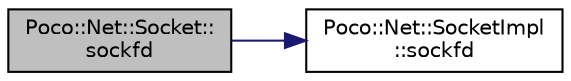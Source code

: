 digraph "Poco::Net::Socket::sockfd"
{
 // LATEX_PDF_SIZE
  edge [fontname="Helvetica",fontsize="10",labelfontname="Helvetica",labelfontsize="10"];
  node [fontname="Helvetica",fontsize="10",shape=record];
  rankdir="LR";
  Node1 [label="Poco::Net::Socket::\lsockfd",height=0.2,width=0.4,color="black", fillcolor="grey75", style="filled", fontcolor="black",tooltip=" "];
  Node1 -> Node2 [color="midnightblue",fontsize="10",style="solid",fontname="Helvetica"];
  Node2 [label="Poco::Net::SocketImpl\l::sockfd",height=0.2,width=0.4,color="black", fillcolor="white", style="filled",URL="$classPoco_1_1Net_1_1SocketImpl.html#a39dc408f5d254af81ee85767d9fc4cdc",tooltip="Returns the value of the SO_ERROR socket option."];
}
